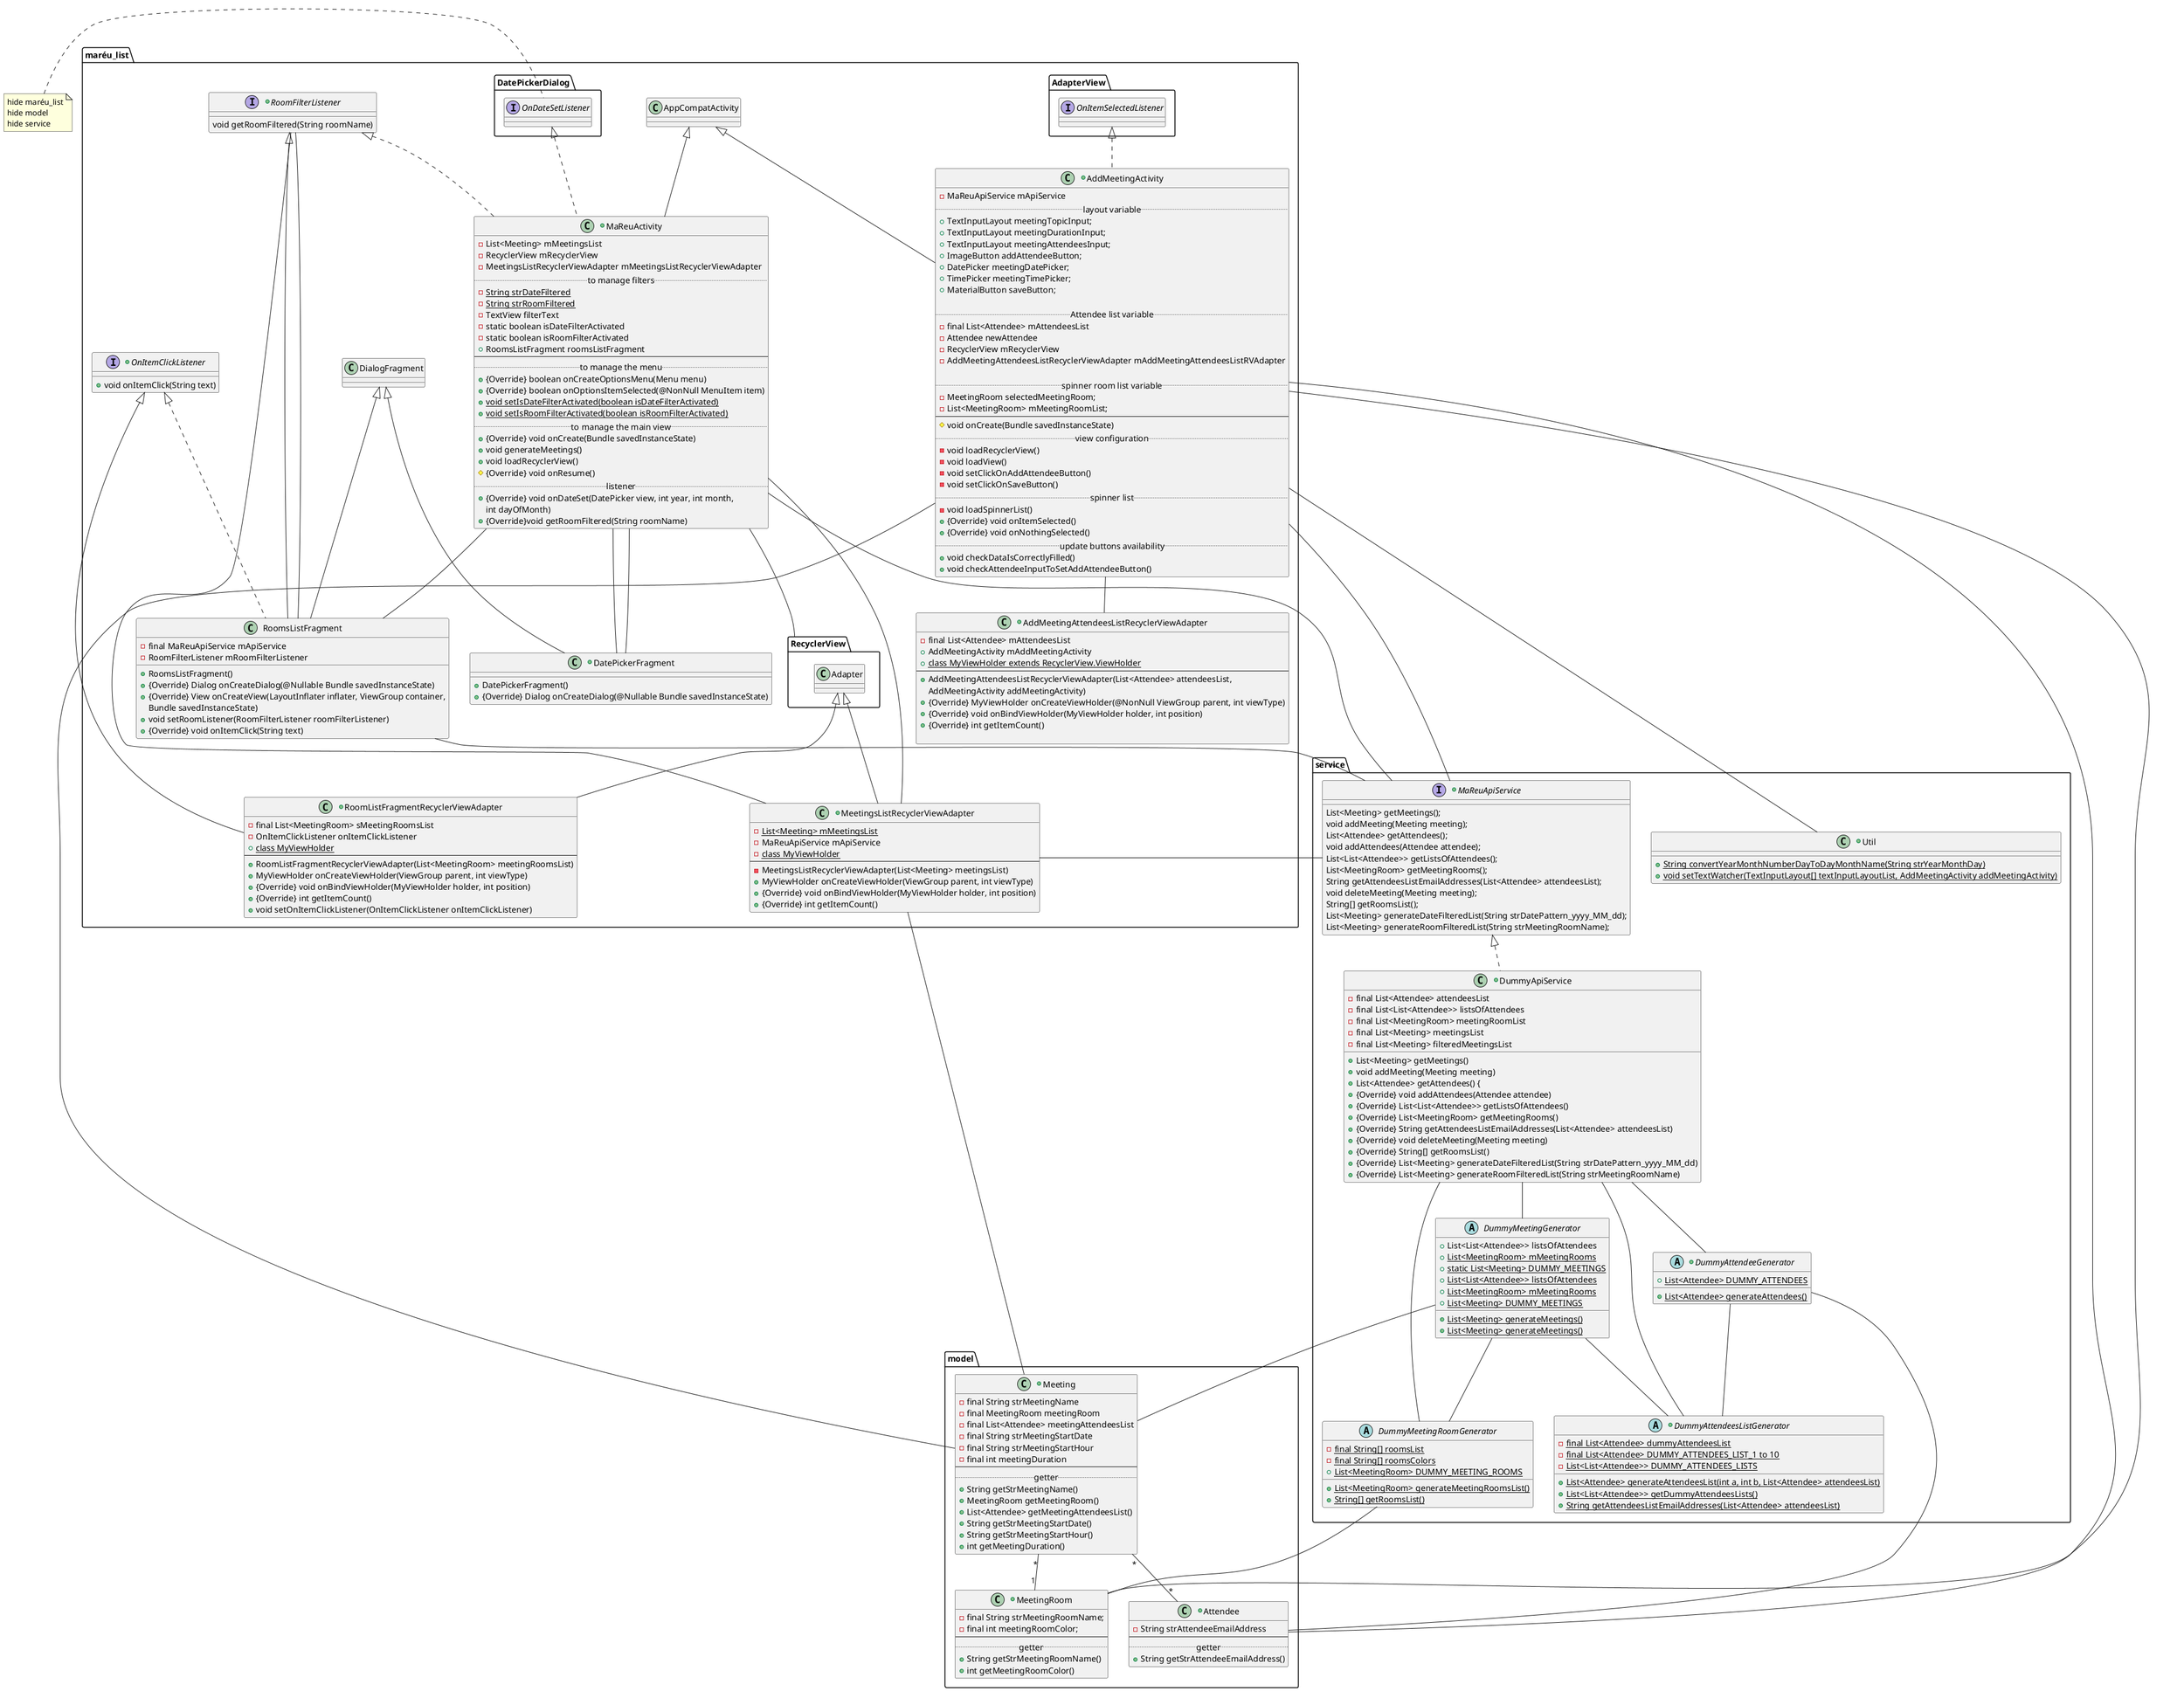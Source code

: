 @startuml

package model {

    +class Attendee {
        -String strAttendeeEmailAddress
        --
        .. getter ..
        +String getStrAttendeeEmailAddress()
    }

    +class Meeting {
        - final String strMeetingName
        - final MeetingRoom meetingRoom
        - final List<Attendee> meetingAttendeesList
        - final String strMeetingStartDate
        - final String strMeetingStartHour
        - final int meetingDuration
        --
        .. getter ..
        +String getStrMeetingName()
        +MeetingRoom getMeetingRoom()
        +List<Attendee> getMeetingAttendeesList()
        +String getStrMeetingStartDate()
        +String getStrMeetingStartHour()
        +int getMeetingDuration()
    }

    +class MeetingRoom {
        -final String strMeetingRoomName;
        -final int meetingRoomColor;
        --
        .. getter ..
        + String getStrMeetingRoomName()
        + int getMeetingRoomColor()
    }



    Meeting "*"--"*" Attendee
    Meeting "*"--"1" MeetingRoom
}


package service {

    +class DummyApiService implements MaReuApiService{
        -final List<Attendee> attendeesList
        -final List<List<Attendee>> listsOfAttendees
        -final List<MeetingRoom> meetingRoomList
        -final List<Meeting> meetingsList
        -final List<Meeting> filteredMeetingsList
        +List<Meeting> getMeetings()
        +void addMeeting(Meeting meeting)
        +List<Attendee> getAttendees() {
        +{Override} void addAttendees(Attendee attendee)
        +{Override} List<List<Attendee>> getListsOfAttendees()
        +{Override} List<MeetingRoom> getMeetingRooms()
        +{Override} String getAttendeesListEmailAddresses(List<Attendee> attendeesList)
        +{Override} void deleteMeeting(Meeting meeting)
        +{Override} String[] getRoomsList()
        +{Override} List<Meeting> generateDateFilteredList(String strDatePattern_yyyy_MM_dd)
        +{Override} List<Meeting> generateRoomFilteredList(String strMeetingRoomName)
    }

    +abstract class DummyAttendeeGenerator {
        +{static} List<Attendee> DUMMY_ATTENDEES
        +{static} List<Attendee> generateAttendees()
    }

    +abstract class DummyAttendeesListGenerator {
        -{static} final List<Attendee> dummyAttendeesList
        -{static} final List<Attendee> DUMMY_ATTENDEES_LIST_1 to 10
        -{static}List<List<Attendee>> DUMMY_ATTENDEES_LISTS
        +{static} List<Attendee> generateAttendeesList(int a, int b, List<Attendee> attendeesList)
        +{static} List<List<Attendee>> getDummyAttendeesLists()
        +{static} String getAttendeesListEmailAddresses(List<Attendee> attendeesList)
    }

    +abstract class DummyMeetingGenerator {
        +List<List<Attendee>> listsOfAttendees
        +{static} List<MeetingRoom> mMeetingRooms
        +{static} static List<Meeting> DUMMY_MEETINGS
        +{static} List<Meeting> generateMeetings()
    }

    abstract class DummyMeetingGenerator {
        +{static} List<List<Attendee>> listsOfAttendees
        +{static} List<MeetingRoom> mMeetingRooms
        +{static} List<Meeting> DUMMY_MEETINGS
        +{static} List<Meeting> generateMeetings()
    }

    abstract class DummyMeetingRoomGenerator {
        -{static} final String[] roomsList
        -{static} final String[] roomsColors
        +{static} List<MeetingRoom> DUMMY_MEETING_ROOMS
        +{static} List<MeetingRoom> generateMeetingRoomsList()
        +{static} String[] getRoomsList()
    }

    +interface MaReuApiService {
        List<Meeting> getMeetings();
        void addMeeting(Meeting meeting);
        List<Attendee> getAttendees();
        void addAttendees(Attendee attendee);
        List<List<Attendee>> getListsOfAttendees();
        List<MeetingRoom> getMeetingRooms();
        String getAttendeesListEmailAddresses(List<Attendee> attendeesList);
        void deleteMeeting(Meeting meeting);
        String[] getRoomsList();
        List<Meeting> generateDateFilteredList(String strDatePattern_yyyy_MM_dd);
        List<Meeting> generateRoomFilteredList(String strMeetingRoomName);
    }

    +class Util {
        +{static} String convertYearMonthNumberDayToDayMonthName(String strYearMonthDay)
        +{static} void setTextWatcher(TextInputLayout[] textInputLayoutList, AddMeetingActivity addMeetingActivity)
    }

    DummyApiService -- DummyAttendeeGenerator
    DummyApiService -- DummyAttendeesListGenerator
    DummyApiService -- DummyMeetingRoomGenerator
    DummyApiService -- DummyMeetingGenerator
    DummyAttendeeGenerator -- Attendee
    DummyAttendeeGenerator -- DummyAttendeesListGenerator
    DummyMeetingGenerator -- DummyAttendeesListGenerator
    DummyMeetingGenerator -- DummyMeetingRoomGenerator
    DummyMeetingGenerator -- Meeting
    DummyMeetingRoomGenerator -- MeetingRoom

}

package maréu_list{
    +class AddMeetingActivity extends AppCompatActivity implements AdapterView.OnItemSelectedListener {
        -MaReuApiService mApiService
        ..layout variable..
        +TextInputLayout meetingTopicInput;
        +TextInputLayout meetingDurationInput;
        +TextInputLayout meetingAttendeesInput;
        +ImageButton addAttendeeButton;
        +DatePicker meetingDatePicker;
        +TimePicker meetingTimePicker;
        +MaterialButton saveButton;

        ..Attendee list variable..
        -final List<Attendee> mAttendeesList
        -Attendee newAttendee
        -RecyclerView mRecyclerView
        -AddMeetingAttendeesListRecyclerViewAdapter mAddMeetingAttendeesListRVAdapter

        ..spinner room list variable..
        -MeetingRoom selectedMeetingRoom;
        -List<MeetingRoom> mMeetingRoomList;
        ----
        #void onCreate(Bundle savedInstanceState)
        ..view configuration..
        -void loadRecyclerView()
        -void loadView()
        -void setClickOnAddAttendeeButton()
        -void setClickOnSaveButton()
        ..spinner list..
        -void loadSpinnerList()
        +{Override} void onItemSelected()
        +{Override} void onNothingSelected()
        ..update buttons availability..
        +void checkDataIsCorrectlyFilled()
        +void checkAttendeeInputToSetAddAttendeeButton()
    }


    +class AddMeetingAttendeesListRecyclerViewAdapter{
        -final List<Attendee> mAttendeesList
        +AddMeetingActivity mAddMeetingActivity
        +{static} class MyViewHolder extends RecyclerView.ViewHolder
        ----
        +AddMeetingAttendeesListRecyclerViewAdapter(List<Attendee> attendeesList,
                                           AddMeetingActivity addMeetingActivity)
      +{Override} MyViewHolder onCreateViewHolder(@NonNull ViewGroup parent, int viewType)
      +{Override} void onBindViewHolder(MyViewHolder holder, int position)
      +{Override} int getItemCount()

    }

    +class DatePickerFragment extends DialogFragment {
        +DatePickerFragment()
        +{Override} Dialog onCreateDialog(@Nullable Bundle savedInstanceState)
    }

    +class MeetingsListRecyclerViewAdapter extends RecyclerView.Adapter{
        -{static}List<Meeting> mMeetingsList
        -MaReuApiService mApiService
        -{static} class MyViewHolder
        ----
        -MeetingsListRecyclerViewAdapter(List<Meeting> meetingsList)
        +MyViewHolder onCreateViewHolder(ViewGroup parent, int viewType)
        +{Override} void onBindViewHolder(MyViewHolder holder, int position)
        +{Override} int getItemCount()
    }

    +class RoomListFragmentRecyclerViewAdapter extends RecyclerView.Adapter,OnItemClickListener{
        - final List<MeetingRoom> sMeetingRoomsList
        - OnItemClickListener onItemClickListener
        +{static} class MyViewHolder
        ----
        +RoomListFragmentRecyclerViewAdapter(List<MeetingRoom> meetingRoomsList)
        +MyViewHolder onCreateViewHolder(ViewGroup parent, int viewType)
        +{Override} void onBindViewHolder(MyViewHolder holder, int position)
        +{Override} int getItemCount()
        +void setOnItemClickListener(OnItemClickListener onItemClickListener)
    }

        +interface OnItemClickListener{
        +void onItemClick(String text)
    }

    class RoomsListFragment extends DialogFragment, RoomFilterListener implements OnItemClickListener {
        -final MaReuApiService mApiService
        -RoomFilterListener mRoomFilterListener
        +RoomsListFragment()
        +{Override} Dialog onCreateDialog(@Nullable Bundle savedInstanceState)
        +{Override} View onCreateView(LayoutInflater inflater, ViewGroup container,
                                                 Bundle savedInstanceState)
        +void setRoomListener(RoomFilterListener roomFilterListener)
        +{Override} void onItemClick(String text)
    }

    +interface RoomFilterListener {
        void getRoomFiltered(String roomName)
    }

    +class MaReuActivity extends AppCompatActivity implements DatePickerDialog.OnDateSetListener, RoomFilterListener{
        - List<Meeting> mMeetingsList
        - RecyclerView mRecyclerView
        - MeetingsListRecyclerViewAdapter mMeetingsListRecyclerViewAdapter
        ..to manage filters..
        -{static} String strDateFiltered
        -{static} String strRoomFiltered
        - TextView filterText
        - static boolean isDateFilterActivated
        - static boolean isRoomFilterActivated
        +RoomsListFragment roomsListFragment
        ----
        ..to manage the menu..
        +{Override} boolean onCreateOptionsMenu(Menu menu)
        +{Override} boolean onOptionsItemSelected(@NonNull MenuItem item)
        +{static}void setIsDateFilterActivated(boolean isDateFilterActivated)
        +{static}void setIsRoomFilterActivated(boolean isRoomFilterActivated)
        ..to manage the main view..
        +{Override} void onCreate(Bundle savedInstanceState)
        +void generateMeetings()
        +void loadRecyclerView()
        #{Override} void onResume()
        ..listener..
        +{Override} void onDateSet(DatePicker view, int year, int month,
         int dayOfMonth)
         +{Override}void getRoomFiltered(String roomName)
    }

        AddMeetingActivity -- MeetingRoom
        AddMeetingActivity -- Meeting
        AddMeetingActivity -- Attendee
        AddMeetingActivity -- MaReuApiService
        AddMeetingActivity -- AddMeetingAttendeesListRecyclerViewAdapter
        AddMeetingActivity -- Util
        MaReuActivity -- DatePickerFragment
        MeetingsListRecyclerViewAdapter -- MaReuApiService
        MeetingsListRecyclerViewAdapter -- Meeting
        RoomsListFragment -- MaReuApiService
        RoomFilterListener -- RoomsListFragment
        RoomFilterListener -- MeetingsListRecyclerViewAdapter
        MaReuActivity-- RecyclerView
        MaReuActivity -- MeetingsListRecyclerViewAdapter
        MaReuActivity -- DatePickerFragment
        MaReuActivity -- RoomsListFragment
        MaReuApiService -- MaReuActivity

}
note left
hide maréu_list
hide model
hide service
end note







hide DialogFragment
hide AppCompatActivity
hide RecyclerView

@enduml